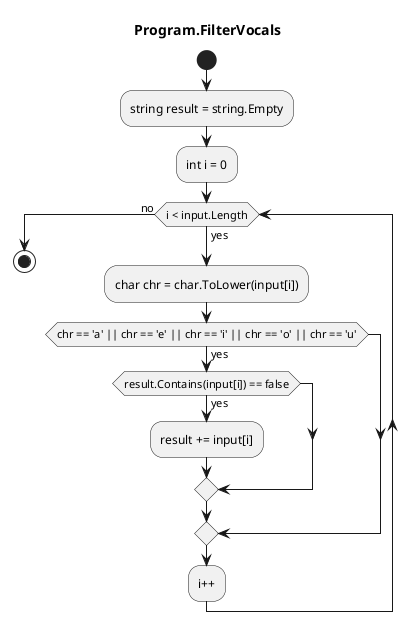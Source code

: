 @startuml Program.FilterVocals
title Program.FilterVocals
start
:string result = string.Empty;
:int i = 0;
while (i < input.Length) is (yes)
    :char chr = char.ToLower(input[i]);
    if (chr == 'a' || chr == 'e' || chr == 'i' || chr == 'o' || chr == 'u') then (yes)
        if (result.Contains(input[i]) == false) then (yes)
            :result += input[i];
        endif
    endif
:i++;
endwhile (no)
stop
@enduml
